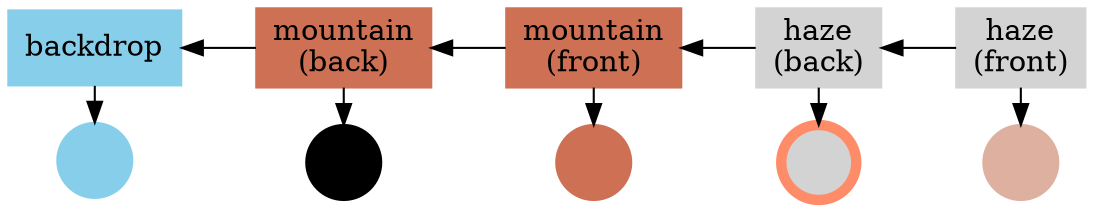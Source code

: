 digraph Spots_on_ray {
    graph [fontsize=15 splines=true overlap=false rankdir = "RL"];
    node [shape=box style=filled];
    haze_f [label="haze\n(front)"     color=lightgrey];
    haze_b [label="haze\n(back)"      color=lightgrey];
    mount_f [label="mountain\n(front)" color=salmon3]; 
    mount_b [label="mountain\n(back)"  color=salmon3]; 
    backdrop [color=skyblue];

    node [shape=circle label="" style=filled];
    c0 [color=skyblue]; backdrop -> c0;
    c1 [color=black]; mount_b -> c1;
    c2 [color=salmon3]; mount_f -> c2;
    c3 [fillcolor=lightgrey color=salmon1 penwidth=5]; haze_b -> c3;
    c4 [color="#ddb0a0"]; haze_f -> c4;

    { rank=same; c0; backdrop;}
    { rank=same; c1; mount_b;}
    { rank=same; c2; mount_f;}
    { rank=same; c3; haze_b;}
    { rank=same; c4; haze_f;}
    subgraph cluster_ray {
        haze_f -> haze_b -> mount_f -> mount_b -> backdrop;
        label="";
    }
}

